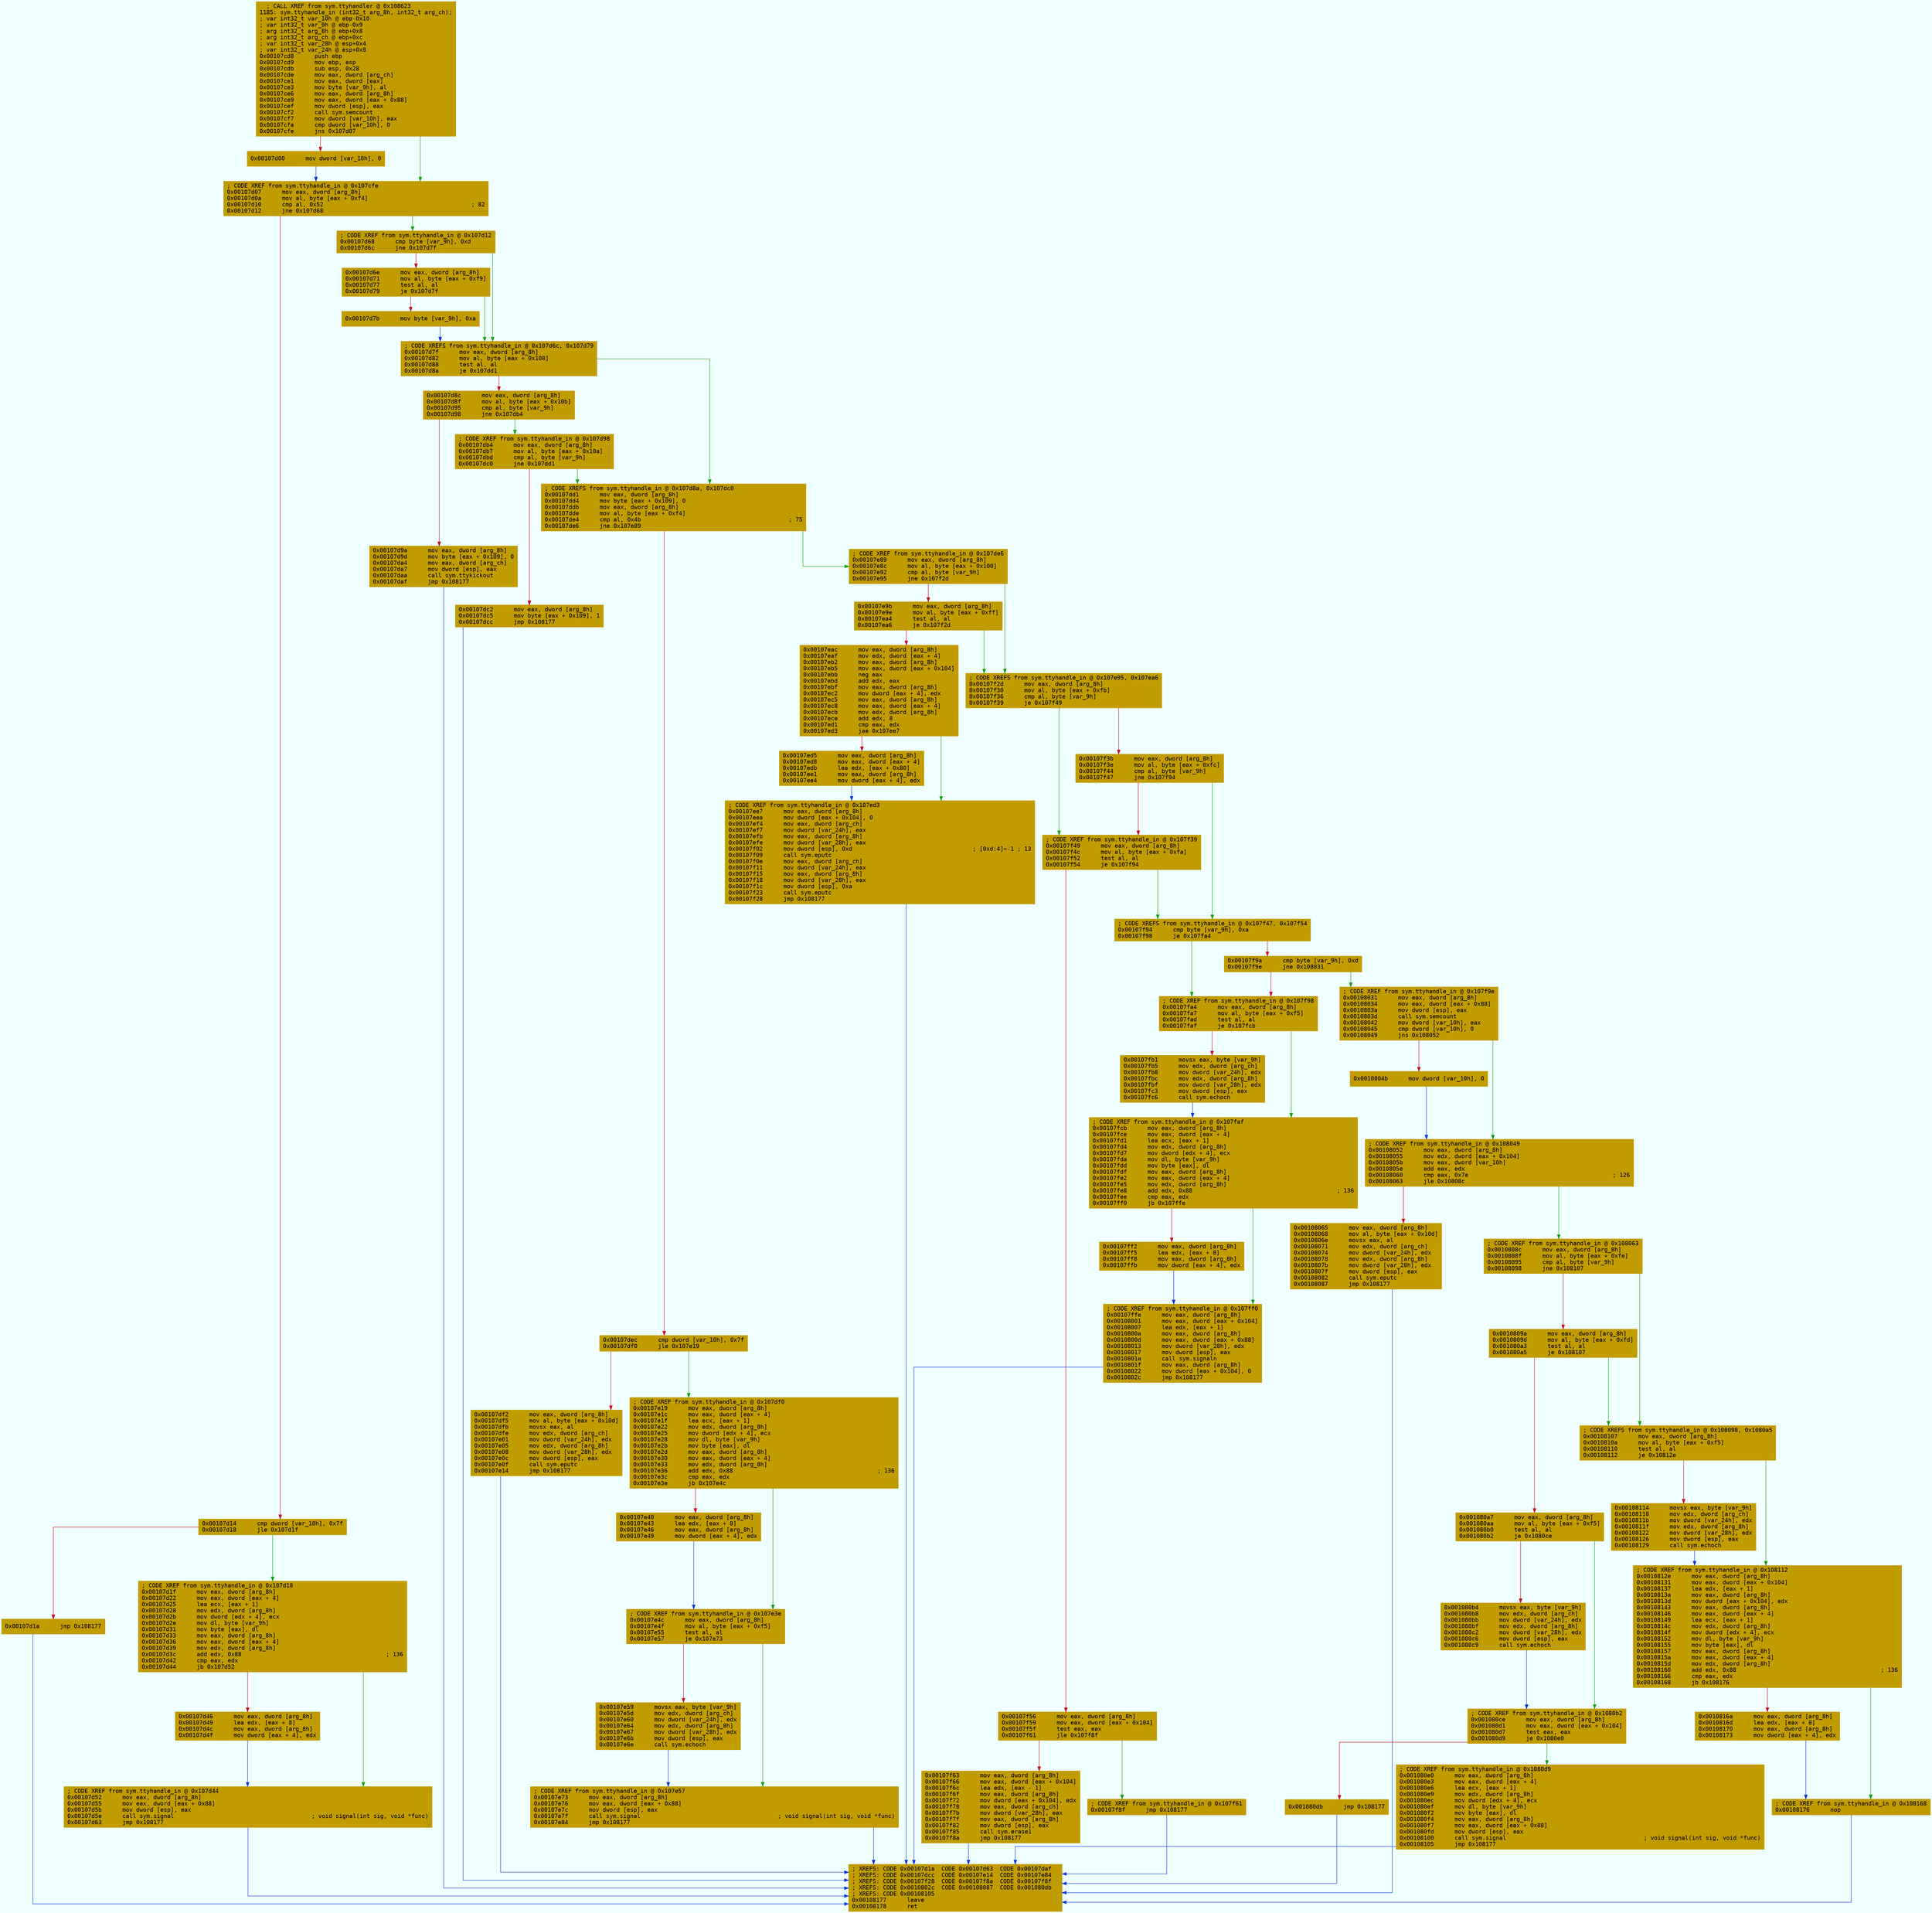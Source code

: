 digraph code {
	graph [bgcolor=azure fontsize=8 fontname="Courier" splines="ortho"];
	node [fillcolor=gray style=filled shape=box];
	edge [arrowhead="normal"];
	"0x00107cd8" [URL="sym.ttyhandle_in/0x00107cd8", fillcolor="#c19c00",color="#c19c00", fontname="Courier",label="  ; CALL XREF from sym.ttyhandler @ 0x108623\l1185: sym.ttyhandle_in (int32_t arg_8h, int32_t arg_ch);\l; var int32_t var_10h @ ebp-0x10\l; var int32_t var_9h @ ebp-0x9\l; arg int32_t arg_8h @ ebp+0x8\l; arg int32_t arg_ch @ ebp+0xc\l; var int32_t var_28h @ esp+0x4\l; var int32_t var_24h @ esp+0x8\l0x00107cd8      push ebp\l0x00107cd9      mov ebp, esp\l0x00107cdb      sub esp, 0x28\l0x00107cde      mov eax, dword [arg_ch]\l0x00107ce1      mov eax, dword [eax]\l0x00107ce3      mov byte [var_9h], al\l0x00107ce6      mov eax, dword [arg_8h]\l0x00107ce9      mov eax, dword [eax + 0x88]\l0x00107cef      mov dword [esp], eax\l0x00107cf2      call sym.semcount\l0x00107cf7      mov dword [var_10h], eax\l0x00107cfa      cmp dword [var_10h], 0\l0x00107cfe      jns 0x107d07\l"]
	"0x00107d00" [URL="sym.ttyhandle_in/0x00107d00", fillcolor="#c19c00",color="#c19c00", fontname="Courier",label="0x00107d00      mov dword [var_10h], 0\l"]
	"0x00107d07" [URL="sym.ttyhandle_in/0x00107d07", fillcolor="#c19c00",color="#c19c00", fontname="Courier",label="; CODE XREF from sym.ttyhandle_in @ 0x107cfe\l0x00107d07      mov eax, dword [arg_8h]\l0x00107d0a      mov al, byte [eax + 0xf4]\l0x00107d10      cmp al, 0x52                                           ; 82\l0x00107d12      jne 0x107d68\l"]
	"0x00107d14" [URL="sym.ttyhandle_in/0x00107d14", fillcolor="#c19c00",color="#c19c00", fontname="Courier",label="0x00107d14      cmp dword [var_10h], 0x7f\l0x00107d18      jle 0x107d1f\l"]
	"0x00107d1a" [URL="sym.ttyhandle_in/0x00107d1a", fillcolor="#c19c00",color="#c19c00", fontname="Courier",label="0x00107d1a      jmp 0x108177\l"]
	"0x00107d1f" [URL="sym.ttyhandle_in/0x00107d1f", fillcolor="#c19c00",color="#c19c00", fontname="Courier",label="; CODE XREF from sym.ttyhandle_in @ 0x107d18\l0x00107d1f      mov eax, dword [arg_8h]\l0x00107d22      mov eax, dword [eax + 4]\l0x00107d25      lea ecx, [eax + 1]\l0x00107d28      mov edx, dword [arg_8h]\l0x00107d2b      mov dword [edx + 4], ecx\l0x00107d2e      mov dl, byte [var_9h]\l0x00107d31      mov byte [eax], dl\l0x00107d33      mov eax, dword [arg_8h]\l0x00107d36      mov eax, dword [eax + 4]\l0x00107d39      mov edx, dword [arg_8h]\l0x00107d3c      add edx, 0x88                                          ; 136\l0x00107d42      cmp eax, edx\l0x00107d44      jb 0x107d52\l"]
	"0x00107d46" [URL="sym.ttyhandle_in/0x00107d46", fillcolor="#c19c00",color="#c19c00", fontname="Courier",label="0x00107d46      mov eax, dword [arg_8h]\l0x00107d49      lea edx, [eax + 8]\l0x00107d4c      mov eax, dword [arg_8h]\l0x00107d4f      mov dword [eax + 4], edx\l"]
	"0x00107d52" [URL="sym.ttyhandle_in/0x00107d52", fillcolor="#c19c00",color="#c19c00", fontname="Courier",label="; CODE XREF from sym.ttyhandle_in @ 0x107d44\l0x00107d52      mov eax, dword [arg_8h]\l0x00107d55      mov eax, dword [eax + 0x88]\l0x00107d5b      mov dword [esp], eax\l0x00107d5e      call sym.signal                                        ; void signal(int sig, void *func)\l0x00107d63      jmp 0x108177\l"]
	"0x00107d68" [URL="sym.ttyhandle_in/0x00107d68", fillcolor="#c19c00",color="#c19c00", fontname="Courier",label="; CODE XREF from sym.ttyhandle_in @ 0x107d12\l0x00107d68      cmp byte [var_9h], 0xd\l0x00107d6c      jne 0x107d7f\l"]
	"0x00107d6e" [URL="sym.ttyhandle_in/0x00107d6e", fillcolor="#c19c00",color="#c19c00", fontname="Courier",label="0x00107d6e      mov eax, dword [arg_8h]\l0x00107d71      mov al, byte [eax + 0xf9]\l0x00107d77      test al, al\l0x00107d79      je 0x107d7f\l"]
	"0x00107d7b" [URL="sym.ttyhandle_in/0x00107d7b", fillcolor="#c19c00",color="#c19c00", fontname="Courier",label="0x00107d7b      mov byte [var_9h], 0xa\l"]
	"0x00107d7f" [URL="sym.ttyhandle_in/0x00107d7f", fillcolor="#c19c00",color="#c19c00", fontname="Courier",label="; CODE XREFS from sym.ttyhandle_in @ 0x107d6c, 0x107d79\l0x00107d7f      mov eax, dword [arg_8h]\l0x00107d82      mov al, byte [eax + 0x108]\l0x00107d88      test al, al\l0x00107d8a      je 0x107dd1\l"]
	"0x00107d8c" [URL="sym.ttyhandle_in/0x00107d8c", fillcolor="#c19c00",color="#c19c00", fontname="Courier",label="0x00107d8c      mov eax, dword [arg_8h]\l0x00107d8f      mov al, byte [eax + 0x10b]\l0x00107d95      cmp al, byte [var_9h]\l0x00107d98      jne 0x107db4\l"]
	"0x00107d9a" [URL="sym.ttyhandle_in/0x00107d9a", fillcolor="#c19c00",color="#c19c00", fontname="Courier",label="0x00107d9a      mov eax, dword [arg_8h]\l0x00107d9d      mov byte [eax + 0x109], 0\l0x00107da4      mov eax, dword [arg_ch]\l0x00107da7      mov dword [esp], eax\l0x00107daa      call sym.ttykickout\l0x00107daf      jmp 0x108177\l"]
	"0x00107db4" [URL="sym.ttyhandle_in/0x00107db4", fillcolor="#c19c00",color="#c19c00", fontname="Courier",label="; CODE XREF from sym.ttyhandle_in @ 0x107d98\l0x00107db4      mov eax, dword [arg_8h]\l0x00107db7      mov al, byte [eax + 0x10a]\l0x00107dbd      cmp al, byte [var_9h]\l0x00107dc0      jne 0x107dd1\l"]
	"0x00107dc2" [URL="sym.ttyhandle_in/0x00107dc2", fillcolor="#c19c00",color="#c19c00", fontname="Courier",label="0x00107dc2      mov eax, dword [arg_8h]\l0x00107dc5      mov byte [eax + 0x109], 1\l0x00107dcc      jmp 0x108177\l"]
	"0x00107dd1" [URL="sym.ttyhandle_in/0x00107dd1", fillcolor="#c19c00",color="#c19c00", fontname="Courier",label="; CODE XREFS from sym.ttyhandle_in @ 0x107d8a, 0x107dc0\l0x00107dd1      mov eax, dword [arg_8h]\l0x00107dd4      mov byte [eax + 0x109], 0\l0x00107ddb      mov eax, dword [arg_8h]\l0x00107dde      mov al, byte [eax + 0xf4]\l0x00107de4      cmp al, 0x4b                                           ; 75\l0x00107de6      jne 0x107e89\l"]
	"0x00107dec" [URL="sym.ttyhandle_in/0x00107dec", fillcolor="#c19c00",color="#c19c00", fontname="Courier",label="0x00107dec      cmp dword [var_10h], 0x7f\l0x00107df0      jle 0x107e19\l"]
	"0x00107df2" [URL="sym.ttyhandle_in/0x00107df2", fillcolor="#c19c00",color="#c19c00", fontname="Courier",label="0x00107df2      mov eax, dword [arg_8h]\l0x00107df5      mov al, byte [eax + 0x10d]\l0x00107dfb      movsx eax, al\l0x00107dfe      mov edx, dword [arg_ch]\l0x00107e01      mov dword [var_24h], edx\l0x00107e05      mov edx, dword [arg_8h]\l0x00107e08      mov dword [var_28h], edx\l0x00107e0c      mov dword [esp], eax\l0x00107e0f      call sym.eputc\l0x00107e14      jmp 0x108177\l"]
	"0x00107e19" [URL="sym.ttyhandle_in/0x00107e19", fillcolor="#c19c00",color="#c19c00", fontname="Courier",label="; CODE XREF from sym.ttyhandle_in @ 0x107df0\l0x00107e19      mov eax, dword [arg_8h]\l0x00107e1c      mov eax, dword [eax + 4]\l0x00107e1f      lea ecx, [eax + 1]\l0x00107e22      mov edx, dword [arg_8h]\l0x00107e25      mov dword [edx + 4], ecx\l0x00107e28      mov dl, byte [var_9h]\l0x00107e2b      mov byte [eax], dl\l0x00107e2d      mov eax, dword [arg_8h]\l0x00107e30      mov eax, dword [eax + 4]\l0x00107e33      mov edx, dword [arg_8h]\l0x00107e36      add edx, 0x88                                          ; 136\l0x00107e3c      cmp eax, edx\l0x00107e3e      jb 0x107e4c\l"]
	"0x00107e40" [URL="sym.ttyhandle_in/0x00107e40", fillcolor="#c19c00",color="#c19c00", fontname="Courier",label="0x00107e40      mov eax, dword [arg_8h]\l0x00107e43      lea edx, [eax + 8]\l0x00107e46      mov eax, dword [arg_8h]\l0x00107e49      mov dword [eax + 4], edx\l"]
	"0x00107e4c" [URL="sym.ttyhandle_in/0x00107e4c", fillcolor="#c19c00",color="#c19c00", fontname="Courier",label="; CODE XREF from sym.ttyhandle_in @ 0x107e3e\l0x00107e4c      mov eax, dword [arg_8h]\l0x00107e4f      mov al, byte [eax + 0xf5]\l0x00107e55      test al, al\l0x00107e57      je 0x107e73\l"]
	"0x00107e59" [URL="sym.ttyhandle_in/0x00107e59", fillcolor="#c19c00",color="#c19c00", fontname="Courier",label="0x00107e59      movsx eax, byte [var_9h]\l0x00107e5d      mov edx, dword [arg_ch]\l0x00107e60      mov dword [var_24h], edx\l0x00107e64      mov edx, dword [arg_8h]\l0x00107e67      mov dword [var_28h], edx\l0x00107e6b      mov dword [esp], eax\l0x00107e6e      call sym.echoch\l"]
	"0x00107e73" [URL="sym.ttyhandle_in/0x00107e73", fillcolor="#c19c00",color="#c19c00", fontname="Courier",label="; CODE XREF from sym.ttyhandle_in @ 0x107e57\l0x00107e73      mov eax, dword [arg_8h]\l0x00107e76      mov eax, dword [eax + 0x88]\l0x00107e7c      mov dword [esp], eax\l0x00107e7f      call sym.signal                                        ; void signal(int sig, void *func)\l0x00107e84      jmp 0x108177\l"]
	"0x00107e89" [URL="sym.ttyhandle_in/0x00107e89", fillcolor="#c19c00",color="#c19c00", fontname="Courier",label="; CODE XREF from sym.ttyhandle_in @ 0x107de6\l0x00107e89      mov eax, dword [arg_8h]\l0x00107e8c      mov al, byte [eax + 0x100]\l0x00107e92      cmp al, byte [var_9h]\l0x00107e95      jne 0x107f2d\l"]
	"0x00107e9b" [URL="sym.ttyhandle_in/0x00107e9b", fillcolor="#c19c00",color="#c19c00", fontname="Courier",label="0x00107e9b      mov eax, dword [arg_8h]\l0x00107e9e      mov al, byte [eax + 0xff]\l0x00107ea4      test al, al\l0x00107ea6      je 0x107f2d\l"]
	"0x00107eac" [URL="sym.ttyhandle_in/0x00107eac", fillcolor="#c19c00",color="#c19c00", fontname="Courier",label="0x00107eac      mov eax, dword [arg_8h]\l0x00107eaf      mov edx, dword [eax + 4]\l0x00107eb2      mov eax, dword [arg_8h]\l0x00107eb5      mov eax, dword [eax + 0x104]\l0x00107ebb      neg eax\l0x00107ebd      add edx, eax\l0x00107ebf      mov eax, dword [arg_8h]\l0x00107ec2      mov dword [eax + 4], edx\l0x00107ec5      mov eax, dword [arg_8h]\l0x00107ec8      mov eax, dword [eax + 4]\l0x00107ecb      mov edx, dword [arg_8h]\l0x00107ece      add edx, 8\l0x00107ed1      cmp eax, edx\l0x00107ed3      jae 0x107ee7\l"]
	"0x00107ed5" [URL="sym.ttyhandle_in/0x00107ed5", fillcolor="#c19c00",color="#c19c00", fontname="Courier",label="0x00107ed5      mov eax, dword [arg_8h]\l0x00107ed8      mov eax, dword [eax + 4]\l0x00107edb      lea edx, [eax + 0x80]\l0x00107ee1      mov eax, dword [arg_8h]\l0x00107ee4      mov dword [eax + 4], edx\l"]
	"0x00107ee7" [URL="sym.ttyhandle_in/0x00107ee7", fillcolor="#c19c00",color="#c19c00", fontname="Courier",label="; CODE XREF from sym.ttyhandle_in @ 0x107ed3\l0x00107ee7      mov eax, dword [arg_8h]\l0x00107eea      mov dword [eax + 0x104], 0\l0x00107ef4      mov eax, dword [arg_ch]\l0x00107ef7      mov dword [var_24h], eax\l0x00107efb      mov eax, dword [arg_8h]\l0x00107efe      mov dword [var_28h], eax\l0x00107f02      mov dword [esp], 0xd                                   ; [0xd:4]=-1 ; 13\l0x00107f09      call sym.eputc\l0x00107f0e      mov eax, dword [arg_ch]\l0x00107f11      mov dword [var_24h], eax\l0x00107f15      mov eax, dword [arg_8h]\l0x00107f18      mov dword [var_28h], eax\l0x00107f1c      mov dword [esp], 0xa\l0x00107f23      call sym.eputc\l0x00107f28      jmp 0x108177\l"]
	"0x00107f2d" [URL="sym.ttyhandle_in/0x00107f2d", fillcolor="#c19c00",color="#c19c00", fontname="Courier",label="; CODE XREFS from sym.ttyhandle_in @ 0x107e95, 0x107ea6\l0x00107f2d      mov eax, dword [arg_8h]\l0x00107f30      mov al, byte [eax + 0xfb]\l0x00107f36      cmp al, byte [var_9h]\l0x00107f39      je 0x107f49\l"]
	"0x00107f3b" [URL="sym.ttyhandle_in/0x00107f3b", fillcolor="#c19c00",color="#c19c00", fontname="Courier",label="0x00107f3b      mov eax, dword [arg_8h]\l0x00107f3e      mov al, byte [eax + 0xfc]\l0x00107f44      cmp al, byte [var_9h]\l0x00107f47      jne 0x107f94\l"]
	"0x00107f49" [URL="sym.ttyhandle_in/0x00107f49", fillcolor="#c19c00",color="#c19c00", fontname="Courier",label="; CODE XREF from sym.ttyhandle_in @ 0x107f39\l0x00107f49      mov eax, dword [arg_8h]\l0x00107f4c      mov al, byte [eax + 0xfa]\l0x00107f52      test al, al\l0x00107f54      je 0x107f94\l"]
	"0x00107f56" [URL="sym.ttyhandle_in/0x00107f56", fillcolor="#c19c00",color="#c19c00", fontname="Courier",label="0x00107f56      mov eax, dword [arg_8h]\l0x00107f59      mov eax, dword [eax + 0x104]\l0x00107f5f      test eax, eax\l0x00107f61      jle 0x107f8f\l"]
	"0x00107f63" [URL="sym.ttyhandle_in/0x00107f63", fillcolor="#c19c00",color="#c19c00", fontname="Courier",label="0x00107f63      mov eax, dword [arg_8h]\l0x00107f66      mov eax, dword [eax + 0x104]\l0x00107f6c      lea edx, [eax - 1]\l0x00107f6f      mov eax, dword [arg_8h]\l0x00107f72      mov dword [eax + 0x104], edx\l0x00107f78      mov eax, dword [arg_ch]\l0x00107f7b      mov dword [var_28h], eax\l0x00107f7f      mov eax, dword [arg_8h]\l0x00107f82      mov dword [esp], eax\l0x00107f85      call sym.erase1\l0x00107f8a      jmp 0x108177\l"]
	"0x00107f8f" [URL="sym.ttyhandle_in/0x00107f8f", fillcolor="#c19c00",color="#c19c00", fontname="Courier",label="; CODE XREF from sym.ttyhandle_in @ 0x107f61\l0x00107f8f      jmp 0x108177\l"]
	"0x00107f94" [URL="sym.ttyhandle_in/0x00107f94", fillcolor="#c19c00",color="#c19c00", fontname="Courier",label="; CODE XREFS from sym.ttyhandle_in @ 0x107f47, 0x107f54\l0x00107f94      cmp byte [var_9h], 0xa\l0x00107f98      je 0x107fa4\l"]
	"0x00107f9a" [URL="sym.ttyhandle_in/0x00107f9a", fillcolor="#c19c00",color="#c19c00", fontname="Courier",label="0x00107f9a      cmp byte [var_9h], 0xd\l0x00107f9e      jne 0x108031\l"]
	"0x00107fa4" [URL="sym.ttyhandle_in/0x00107fa4", fillcolor="#c19c00",color="#c19c00", fontname="Courier",label="; CODE XREF from sym.ttyhandle_in @ 0x107f98\l0x00107fa4      mov eax, dword [arg_8h]\l0x00107fa7      mov al, byte [eax + 0xf5]\l0x00107fad      test al, al\l0x00107faf      je 0x107fcb\l"]
	"0x00107fb1" [URL="sym.ttyhandle_in/0x00107fb1", fillcolor="#c19c00",color="#c19c00", fontname="Courier",label="0x00107fb1      movsx eax, byte [var_9h]\l0x00107fb5      mov edx, dword [arg_ch]\l0x00107fb8      mov dword [var_24h], edx\l0x00107fbc      mov edx, dword [arg_8h]\l0x00107fbf      mov dword [var_28h], edx\l0x00107fc3      mov dword [esp], eax\l0x00107fc6      call sym.echoch\l"]
	"0x00107fcb" [URL="sym.ttyhandle_in/0x00107fcb", fillcolor="#c19c00",color="#c19c00", fontname="Courier",label="; CODE XREF from sym.ttyhandle_in @ 0x107faf\l0x00107fcb      mov eax, dword [arg_8h]\l0x00107fce      mov eax, dword [eax + 4]\l0x00107fd1      lea ecx, [eax + 1]\l0x00107fd4      mov edx, dword [arg_8h]\l0x00107fd7      mov dword [edx + 4], ecx\l0x00107fda      mov dl, byte [var_9h]\l0x00107fdd      mov byte [eax], dl\l0x00107fdf      mov eax, dword [arg_8h]\l0x00107fe2      mov eax, dword [eax + 4]\l0x00107fe5      mov edx, dword [arg_8h]\l0x00107fe8      add edx, 0x88                                          ; 136\l0x00107fee      cmp eax, edx\l0x00107ff0      jb 0x107ffe\l"]
	"0x00107ff2" [URL="sym.ttyhandle_in/0x00107ff2", fillcolor="#c19c00",color="#c19c00", fontname="Courier",label="0x00107ff2      mov eax, dword [arg_8h]\l0x00107ff5      lea edx, [eax + 8]\l0x00107ff8      mov eax, dword [arg_8h]\l0x00107ffb      mov dword [eax + 4], edx\l"]
	"0x00107ffe" [URL="sym.ttyhandle_in/0x00107ffe", fillcolor="#c19c00",color="#c19c00", fontname="Courier",label="; CODE XREF from sym.ttyhandle_in @ 0x107ff0\l0x00107ffe      mov eax, dword [arg_8h]\l0x00108001      mov eax, dword [eax + 0x104]\l0x00108007      lea edx, [eax + 1]\l0x0010800a      mov eax, dword [arg_8h]\l0x0010800d      mov eax, dword [eax + 0x88]\l0x00108013      mov dword [var_28h], edx\l0x00108017      mov dword [esp], eax\l0x0010801a      call sym.signaln\l0x0010801f      mov eax, dword [arg_8h]\l0x00108022      mov dword [eax + 0x104], 0\l0x0010802c      jmp 0x108177\l"]
	"0x00108031" [URL="sym.ttyhandle_in/0x00108031", fillcolor="#c19c00",color="#c19c00", fontname="Courier",label="; CODE XREF from sym.ttyhandle_in @ 0x107f9e\l0x00108031      mov eax, dword [arg_8h]\l0x00108034      mov eax, dword [eax + 0x88]\l0x0010803a      mov dword [esp], eax\l0x0010803d      call sym.semcount\l0x00108042      mov dword [var_10h], eax\l0x00108045      cmp dword [var_10h], 0\l0x00108049      jns 0x108052\l"]
	"0x0010804b" [URL="sym.ttyhandle_in/0x0010804b", fillcolor="#c19c00",color="#c19c00", fontname="Courier",label="0x0010804b      mov dword [var_10h], 0\l"]
	"0x00108052" [URL="sym.ttyhandle_in/0x00108052", fillcolor="#c19c00",color="#c19c00", fontname="Courier",label="; CODE XREF from sym.ttyhandle_in @ 0x108049\l0x00108052      mov eax, dword [arg_8h]\l0x00108055      mov edx, dword [eax + 0x104]\l0x0010805b      mov eax, dword [var_10h]\l0x0010805e      add eax, edx\l0x00108060      cmp eax, 0x7e                                          ; 126\l0x00108063      jle 0x10808c\l"]
	"0x00108065" [URL="sym.ttyhandle_in/0x00108065", fillcolor="#c19c00",color="#c19c00", fontname="Courier",label="0x00108065      mov eax, dword [arg_8h]\l0x00108068      mov al, byte [eax + 0x10d]\l0x0010806e      movsx eax, al\l0x00108071      mov edx, dword [arg_ch]\l0x00108074      mov dword [var_24h], edx\l0x00108078      mov edx, dword [arg_8h]\l0x0010807b      mov dword [var_28h], edx\l0x0010807f      mov dword [esp], eax\l0x00108082      call sym.eputc\l0x00108087      jmp 0x108177\l"]
	"0x0010808c" [URL="sym.ttyhandle_in/0x0010808c", fillcolor="#c19c00",color="#c19c00", fontname="Courier",label="; CODE XREF from sym.ttyhandle_in @ 0x108063\l0x0010808c      mov eax, dword [arg_8h]\l0x0010808f      mov al, byte [eax + 0xfe]\l0x00108095      cmp al, byte [var_9h]\l0x00108098      jne 0x108107\l"]
	"0x0010809a" [URL="sym.ttyhandle_in/0x0010809a", fillcolor="#c19c00",color="#c19c00", fontname="Courier",label="0x0010809a      mov eax, dword [arg_8h]\l0x0010809d      mov al, byte [eax + 0xfd]\l0x001080a3      test al, al\l0x001080a5      je 0x108107\l"]
	"0x001080a7" [URL="sym.ttyhandle_in/0x001080a7", fillcolor="#c19c00",color="#c19c00", fontname="Courier",label="0x001080a7      mov eax, dword [arg_8h]\l0x001080aa      mov al, byte [eax + 0xf5]\l0x001080b0      test al, al\l0x001080b2      je 0x1080ce\l"]
	"0x001080b4" [URL="sym.ttyhandle_in/0x001080b4", fillcolor="#c19c00",color="#c19c00", fontname="Courier",label="0x001080b4      movsx eax, byte [var_9h]\l0x001080b8      mov edx, dword [arg_ch]\l0x001080bb      mov dword [var_24h], edx\l0x001080bf      mov edx, dword [arg_8h]\l0x001080c2      mov dword [var_28h], edx\l0x001080c6      mov dword [esp], eax\l0x001080c9      call sym.echoch\l"]
	"0x001080ce" [URL="sym.ttyhandle_in/0x001080ce", fillcolor="#c19c00",color="#c19c00", fontname="Courier",label="; CODE XREF from sym.ttyhandle_in @ 0x1080b2\l0x001080ce      mov eax, dword [arg_8h]\l0x001080d1      mov eax, dword [eax + 0x104]\l0x001080d7      test eax, eax\l0x001080d9      je 0x1080e0\l"]
	"0x001080db" [URL="sym.ttyhandle_in/0x001080db", fillcolor="#c19c00",color="#c19c00", fontname="Courier",label="0x001080db      jmp 0x108177\l"]
	"0x001080e0" [URL="sym.ttyhandle_in/0x001080e0", fillcolor="#c19c00",color="#c19c00", fontname="Courier",label="; CODE XREF from sym.ttyhandle_in @ 0x1080d9\l0x001080e0      mov eax, dword [arg_8h]\l0x001080e3      mov eax, dword [eax + 4]\l0x001080e6      lea ecx, [eax + 1]\l0x001080e9      mov edx, dword [arg_8h]\l0x001080ec      mov dword [edx + 4], ecx\l0x001080ef      mov dl, byte [var_9h]\l0x001080f2      mov byte [eax], dl\l0x001080f4      mov eax, dword [arg_8h]\l0x001080f7      mov eax, dword [eax + 0x88]\l0x001080fd      mov dword [esp], eax\l0x00108100      call sym.signal                                        ; void signal(int sig, void *func)\l0x00108105      jmp 0x108177\l"]
	"0x00108107" [URL="sym.ttyhandle_in/0x00108107", fillcolor="#c19c00",color="#c19c00", fontname="Courier",label="; CODE XREFS from sym.ttyhandle_in @ 0x108098, 0x1080a5\l0x00108107      mov eax, dword [arg_8h]\l0x0010810a      mov al, byte [eax + 0xf5]\l0x00108110      test al, al\l0x00108112      je 0x10812e\l"]
	"0x00108114" [URL="sym.ttyhandle_in/0x00108114", fillcolor="#c19c00",color="#c19c00", fontname="Courier",label="0x00108114      movsx eax, byte [var_9h]\l0x00108118      mov edx, dword [arg_ch]\l0x0010811b      mov dword [var_24h], edx\l0x0010811f      mov edx, dword [arg_8h]\l0x00108122      mov dword [var_28h], edx\l0x00108126      mov dword [esp], eax\l0x00108129      call sym.echoch\l"]
	"0x0010812e" [URL="sym.ttyhandle_in/0x0010812e", fillcolor="#c19c00",color="#c19c00", fontname="Courier",label="; CODE XREF from sym.ttyhandle_in @ 0x108112\l0x0010812e      mov eax, dword [arg_8h]\l0x00108131      mov eax, dword [eax + 0x104]\l0x00108137      lea edx, [eax + 1]\l0x0010813a      mov eax, dword [arg_8h]\l0x0010813d      mov dword [eax + 0x104], edx\l0x00108143      mov eax, dword [arg_8h]\l0x00108146      mov eax, dword [eax + 4]\l0x00108149      lea ecx, [eax + 1]\l0x0010814c      mov edx, dword [arg_8h]\l0x0010814f      mov dword [edx + 4], ecx\l0x00108152      mov dl, byte [var_9h]\l0x00108155      mov byte [eax], dl\l0x00108157      mov eax, dword [arg_8h]\l0x0010815a      mov eax, dword [eax + 4]\l0x0010815d      mov edx, dword [arg_8h]\l0x00108160      add edx, 0x88                                          ; 136\l0x00108166      cmp eax, edx\l0x00108168      jb 0x108176\l"]
	"0x0010816a" [URL="sym.ttyhandle_in/0x0010816a", fillcolor="#c19c00",color="#c19c00", fontname="Courier",label="0x0010816a      mov eax, dword [arg_8h]\l0x0010816d      lea edx, [eax + 8]\l0x00108170      mov eax, dword [arg_8h]\l0x00108173      mov dword [eax + 4], edx\l"]
	"0x00108176" [URL="sym.ttyhandle_in/0x00108176", fillcolor="#c19c00",color="#c19c00", fontname="Courier",label="; CODE XREF from sym.ttyhandle_in @ 0x108168\l0x00108176      nop\l"]
	"0x00108177" [URL="sym.ttyhandle_in/0x00108177", fillcolor="#c19c00",color="#c19c00", fontname="Courier",label="; XREFS: CODE 0x00107d1a  CODE 0x00107d63  CODE 0x00107daf  \l; XREFS: CODE 0x00107dcc  CODE 0x00107e14  CODE 0x00107e84  \l; XREFS: CODE 0x00107f28  CODE 0x00107f8a  CODE 0x00107f8f  \l; XREFS: CODE 0x0010802c  CODE 0x00108087  CODE 0x001080db  \l; XREFS: CODE 0x00108105  \l0x00108177      leave\l0x00108178      ret\l"]
        "0x00107cd8" -> "0x00107d07" [color="#13a10e"];
        "0x00107cd8" -> "0x00107d00" [color="#c50f1f"];
        "0x00107d00" -> "0x00107d07" [color="#0037da"];
        "0x00107d07" -> "0x00107d68" [color="#13a10e"];
        "0x00107d07" -> "0x00107d14" [color="#c50f1f"];
        "0x00107d14" -> "0x00107d1f" [color="#13a10e"];
        "0x00107d14" -> "0x00107d1a" [color="#c50f1f"];
        "0x00107d1a" -> "0x00108177" [color="#0037da"];
        "0x00107d1f" -> "0x00107d52" [color="#13a10e"];
        "0x00107d1f" -> "0x00107d46" [color="#c50f1f"];
        "0x00107d46" -> "0x00107d52" [color="#0037da"];
        "0x00107d52" -> "0x00108177" [color="#0037da"];
        "0x00107d68" -> "0x00107d7f" [color="#13a10e"];
        "0x00107d68" -> "0x00107d6e" [color="#c50f1f"];
        "0x00107d6e" -> "0x00107d7f" [color="#13a10e"];
        "0x00107d6e" -> "0x00107d7b" [color="#c50f1f"];
        "0x00107d7b" -> "0x00107d7f" [color="#0037da"];
        "0x00107d7f" -> "0x00107dd1" [color="#13a10e"];
        "0x00107d7f" -> "0x00107d8c" [color="#c50f1f"];
        "0x00107d8c" -> "0x00107db4" [color="#13a10e"];
        "0x00107d8c" -> "0x00107d9a" [color="#c50f1f"];
        "0x00107d9a" -> "0x00108177" [color="#0037da"];
        "0x00107db4" -> "0x00107dd1" [color="#13a10e"];
        "0x00107db4" -> "0x00107dc2" [color="#c50f1f"];
        "0x00107dc2" -> "0x00108177" [color="#0037da"];
        "0x00107dd1" -> "0x00107e89" [color="#13a10e"];
        "0x00107dd1" -> "0x00107dec" [color="#c50f1f"];
        "0x00107dec" -> "0x00107e19" [color="#13a10e"];
        "0x00107dec" -> "0x00107df2" [color="#c50f1f"];
        "0x00107df2" -> "0x00108177" [color="#0037da"];
        "0x00107e19" -> "0x00107e4c" [color="#13a10e"];
        "0x00107e19" -> "0x00107e40" [color="#c50f1f"];
        "0x00107e40" -> "0x00107e4c" [color="#0037da"];
        "0x00107e4c" -> "0x00107e73" [color="#13a10e"];
        "0x00107e4c" -> "0x00107e59" [color="#c50f1f"];
        "0x00107e59" -> "0x00107e73" [color="#0037da"];
        "0x00107e73" -> "0x00108177" [color="#0037da"];
        "0x00107e89" -> "0x00107f2d" [color="#13a10e"];
        "0x00107e89" -> "0x00107e9b" [color="#c50f1f"];
        "0x00107e9b" -> "0x00107f2d" [color="#13a10e"];
        "0x00107e9b" -> "0x00107eac" [color="#c50f1f"];
        "0x00107eac" -> "0x00107ee7" [color="#13a10e"];
        "0x00107eac" -> "0x00107ed5" [color="#c50f1f"];
        "0x00107ed5" -> "0x00107ee7" [color="#0037da"];
        "0x00107ee7" -> "0x00108177" [color="#0037da"];
        "0x00107f2d" -> "0x00107f49" [color="#13a10e"];
        "0x00107f2d" -> "0x00107f3b" [color="#c50f1f"];
        "0x00107f3b" -> "0x00107f94" [color="#13a10e"];
        "0x00107f3b" -> "0x00107f49" [color="#c50f1f"];
        "0x00107f49" -> "0x00107f94" [color="#13a10e"];
        "0x00107f49" -> "0x00107f56" [color="#c50f1f"];
        "0x00107f56" -> "0x00107f8f" [color="#13a10e"];
        "0x00107f56" -> "0x00107f63" [color="#c50f1f"];
        "0x00107f63" -> "0x00108177" [color="#0037da"];
        "0x00107f8f" -> "0x00108177" [color="#0037da"];
        "0x00107f94" -> "0x00107fa4" [color="#13a10e"];
        "0x00107f94" -> "0x00107f9a" [color="#c50f1f"];
        "0x00107f9a" -> "0x00108031" [color="#13a10e"];
        "0x00107f9a" -> "0x00107fa4" [color="#c50f1f"];
        "0x00107fa4" -> "0x00107fcb" [color="#13a10e"];
        "0x00107fa4" -> "0x00107fb1" [color="#c50f1f"];
        "0x00107fb1" -> "0x00107fcb" [color="#0037da"];
        "0x00107fcb" -> "0x00107ffe" [color="#13a10e"];
        "0x00107fcb" -> "0x00107ff2" [color="#c50f1f"];
        "0x00107ff2" -> "0x00107ffe" [color="#0037da"];
        "0x00107ffe" -> "0x00108177" [color="#0037da"];
        "0x00108031" -> "0x00108052" [color="#13a10e"];
        "0x00108031" -> "0x0010804b" [color="#c50f1f"];
        "0x0010804b" -> "0x00108052" [color="#0037da"];
        "0x00108052" -> "0x0010808c" [color="#13a10e"];
        "0x00108052" -> "0x00108065" [color="#c50f1f"];
        "0x00108065" -> "0x00108177" [color="#0037da"];
        "0x0010808c" -> "0x00108107" [color="#13a10e"];
        "0x0010808c" -> "0x0010809a" [color="#c50f1f"];
        "0x0010809a" -> "0x00108107" [color="#13a10e"];
        "0x0010809a" -> "0x001080a7" [color="#c50f1f"];
        "0x001080a7" -> "0x001080ce" [color="#13a10e"];
        "0x001080a7" -> "0x001080b4" [color="#c50f1f"];
        "0x001080b4" -> "0x001080ce" [color="#0037da"];
        "0x001080ce" -> "0x001080e0" [color="#13a10e"];
        "0x001080ce" -> "0x001080db" [color="#c50f1f"];
        "0x001080db" -> "0x00108177" [color="#0037da"];
        "0x001080e0" -> "0x00108177" [color="#0037da"];
        "0x00108107" -> "0x0010812e" [color="#13a10e"];
        "0x00108107" -> "0x00108114" [color="#c50f1f"];
        "0x00108114" -> "0x0010812e" [color="#0037da"];
        "0x0010812e" -> "0x00108176" [color="#13a10e"];
        "0x0010812e" -> "0x0010816a" [color="#c50f1f"];
        "0x0010816a" -> "0x00108176" [color="#0037da"];
        "0x00108176" -> "0x00108177" [color="#0037da"];
}
